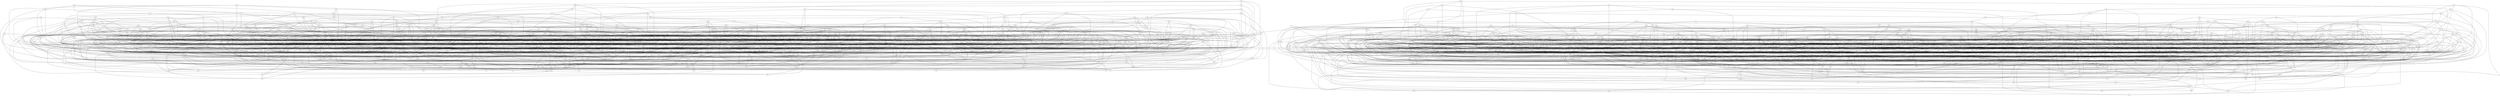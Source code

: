 graph modules {
	mhx -- tjz
	mhx -- jrg
	mhx -- njc
	mhx -- gtf
	mhx -- kjb
	tjz -- vrj
	tjz -- pnj
	tjz -- sjv
	tgh -- xzg
	tgh -- vdj
	tgh -- zrk
	tgh -- dmm
	tgh -- vbj
	vdj -- ggs
	vdj -- krg
	vdj -- lhv
	xzg -- mpx
	xzg -- ckf
	xzg -- vgz
	xzg -- jgp
	dmm -- npg
	dmm -- bnz
	dmm -- dpd
	dmm -- vth
	zrk -- sml
	zrk -- bzh
	zrk -- vns
	sjv -- qlc
	sjv -- gnj
	sjv -- gbf
	gbf -- ncn
	gbf -- nlc
	gbf -- gnf
	qlc -- gjz
	qlc -- jsc
	qlc -- lrh
	qlc -- kgn
	qlc -- zgj
	qlc -- zrg
	ltb -- hnh
	ltb -- ktb
	ltb -- jgr
	ltb -- flx
	hnh -- fxm
	hnh -- szc
	hnh -- xjv
	hnh -- jsg
	flx -- plj
	flx -- bcp
	flx -- hxd
	flx -- mfh
	ktb -- jqg
	ktb -- rqx
	ktb -- qmk
	ktb -- pzf
	ktb -- rjv
	ktb -- mvf
	ktb -- zfp
	gfh -- njc
	gfh -- fss
	gfh -- rcn
	gfh -- nkk
	nkk -- xsn
	nkk -- tdv
	nkk -- jtb
	nkk -- pqm
	njc -- xfv
	njc -- xhk
	njc -- rkh
	nbf -- gbv
	nbf -- nxz
	nbf -- llp
	nbf -- zcs
	nxz -- sml
	nxz -- zgq
	nxz -- qxf
	nxz -- dkv
	gbv -- vbt
	gbv -- gxm
	gbv -- vxb
	zcs -- cfq
	zcs -- zzx
	zcs -- zlb
	rjv -- tnz
	rjv -- jrf
	rjv -- kfg
	tnz -- pnq
	tnz -- mfh
	tnz -- kst
	sbg -- tgt
	sbg -- jtn
	sbg -- ntl
	sbg -- jmk
	sbg -- lrx
	sbg -- kmc
	jtn -- qgz
	jtn -- vpf
	jtn -- vfs
	lrx -- mrb
	lrx -- qcc
	lrx -- jsc
	dlc -- lcz
	dlc -- cqn
	dlc -- cxp
	dlc -- bds
	bds -- lpc
	bds -- dvx
	bds -- jhz
	tng -- hzn
	tng -- snr
	tng -- bqt
	tng -- gxb
	hzn -- gcp
	hzn -- xlz
	hzn -- mbq
	tlk -- kkk
	tlk -- lgp
	tlk -- sjj
	tlk -- xnz
	tlk -- sll
	xnz -- gdv
	xnz -- fbf
	xnz -- jpn
	sll -- crs
	sll -- dvz
	sll -- vhr
	kkk -- kpn
	kkk -- clt
	kkk -- hjx
	sjj -- cxs
	sjj -- jcv
	sjj -- rxn
	lgp -- vfp
	lgp -- csx
	lgp -- hnp
	kml -- qth
	kml -- gjb
	kml -- drb
	kml -- qpk
	gjb -- zgq
	gjb -- hbd
	gjb -- rkr
	qpk -- pjs
	qpk -- rbs
	qpk -- bzl
	qpk -- kxg
	drb -- htx
	drb -- mph
	drb -- vns
	qth -- bsr
	qth -- lqz
	qth -- nrf
	qth -- tnl
	qth -- szh
	qth -- khs
	fsn -- cbv
	fsn -- mzj
	fsn -- lrj
	fsn -- qkz
	qkz -- nhh
	qkz -- drd
	qkz -- rgf
	qkz -- sct
	qkz -- ssm
	mzj -- phm
	mzj -- cbr
	mzj -- qpz
	cbv -- thr
	cbv -- zmt
	cbv -- ffl
	cbv -- zgv
	kgr -- rsp
	kgr -- rrl
	kgr -- gsh
	kgr -- gjq
	rsp -- jdl
	rsp -- crs
	rsp -- xql
	gjq -- plb
	gjq -- pdz
	gjq -- jrb
	gsh -- kqv
	gsh -- nfj
	gsh -- cxs
	gsh -- sfq
	rrl -- sqt
	rrl -- fvs
	rrl -- dvr
	rrl -- dsz
	zxs -- nqh
	zxs -- xpc
	zxs -- vct
	zxs -- gkf
	zxs -- jgd
	jgd -- kvv
	jgd -- qpv
	jgd -- qml
	jgd -- hnz
	gkf -- ckt
	gkf -- kqt
	gkf -- qzr
	xfd -- vfz
	xfd -- xxb
	xfd -- jkl
	xfd -- hsb
	vfz -- gzg
	vfz -- tqj
	vfz -- zcp
	hsb -- gzg
	hsb -- lts
	hsb -- xhm
	jkl -- znk
	jkl -- nhg
	jkl -- rpp
	jkl -- vpv
	xxb -- mxd
	xxb -- pqr
	xxb -- lgr
	vlh -- fmd
	vlh -- zds
	vlh -- srx
	vlh -- tpv
	zds -- qdc
	zds -- qhs
	zds -- btk
	ftp -- bgr
	ftp -- hdp
	ftp -- kss
	ftp -- tbl
	ftp -- vns
	hdp -- cjj
	hdp -- jrt
	hdp -- psh
	xvj -- ljf
	xvj -- zff
	xvj -- rjf
	xvj -- pfx
	pfx -- xjm
	pfx -- zpf
	pfx -- dvr
	rjf -- bhn
	rjf -- tvz
	rjf -- rtt
	rjf -- jmk
	rjf -- hvd
	ljf -- bqv
	ljf -- jcq
	ljf -- kdq
	ljf -- xgk
	zff -- ndz
	zff -- mbq
	zff -- csv
	zff -- xhr
	vgz -- ncz
	vgz -- dnx
	vgz -- spn
	ncz -- gvs
	ncz -- nvv
	ncz -- klc
	ncz -- klk
	ncz -- kmx
	dnx -- zmt
	dnx -- gdb
	dnx -- ltl
	xtc -- znx
	xtc -- clc
	xtc -- bch
	xtc -- czs
	xtc -- hgf
	clc -- lhq
	clc -- qjn
	clc -- jsg
	clc -- tdh
	hgf -- trf
	hgf -- nnp
	hgf -- mlf
	znx -- xqb
	znx -- drf
	znx -- jpn
	znx -- zph
	qsz -- lgl
	qsz -- npg
	qsz -- sfm
	qsz -- jhj
	jhj -- jbf
	jhj -- thc
	jhj -- hjc
	jhj -- thr
	jhj -- kmg
	npg -- htx
	npg -- jnx
	npg -- bfl
	npg -- zml
	snr -- lcf
	snr -- bhn
	snr -- pmv
	snr -- hrx
	snr -- zsg
	snr -- clt
	pmv -- jtb
	pmv -- qxp
	pmv -- shz
	lcf -- fqn
	lcf -- vdh
	lcf -- ckm
	lcf -- dbk
	vxr -- cdc
	vxr -- thh
	vxr -- mkk
	vxr -- jvg
	mkk -- bzc
	mkk -- ztp
	mkk -- lbh
	mkk -- lsp
	gxf -- jdz
	gxf -- dtx
	gxf -- pgc
	gxf -- lgt
	gxf -- bkc
	jdz -- hgk
	jdz -- mqp
	jdz -- kxb
	jdz -- vpk
	lgt -- jdl
	lgt -- vvq
	lgt -- sbb
	pgc -- brp
	pgc -- gvd
	pgc -- lhq
	dtx -- pzm
	dtx -- xkl
	dtx -- tzq
	bkc -- kdf
	bkc -- dzr
	bkc -- mzv
	pjs -- nkz
	pjs -- xrc
	pjs -- thn
	thn -- mnt
	thn -- drd
	thn -- tck
	xrc -- dpt
	xrc -- vcc
	xrc -- ftj
	xkz -- nqb
	xkz -- ltr
	xkz -- lzg
	xkz -- dgr
	dgr -- qcf
	dgr -- fvs
	dgr -- ddk
	nqb -- kqx
	nqb -- vhd
	nqb -- vrj
	nqb -- qdk
	ltr -- jqm
	ltr -- jtr
	ltr -- dls
	ltr -- fpt
	lzg -- hss
	lzg -- rrt
	lzg -- qtm
	kdq -- src
	kdq -- zvs
	kdq -- ptm
	src -- mvj
	src -- vrx
	src -- qcr
	ptm -- pzn
	ptm -- tvk
	ptm -- hjl
	zvs -- cph
	zvs -- kzr
	zvs -- clf
	ksg -- dft
	ksg -- vxb
	ksg -- nqv
	ksg -- tvr
	ksg -- zhc
	zhc -- hgr
	zhc -- dvx
	zhc -- lgr
	vxb -- nkz
	vxb -- xrz
	dft -- mkq
	dft -- thh
	dft -- fhd
	nqv -- dsn
	nqv -- txt
	nqv -- znk
	tvr -- psr
	tvr -- pvl
	tvr -- dpd
	tvr -- scp
	tvr -- bxf
	lkz -- vrs
	lkz -- lnr
	lkz -- vkk
	lkz -- ljp
	lnr -- mjc
	lnr -- lsf
	lnr -- cqf
	xjs -- qpj
	xjs -- jrz
	xjs -- rhj
	xjs -- pfb
	qpj -- bzl
	qpj -- mgx
	qpj -- sfr
	pfb -- xrs
	pfb -- vfg
	pfb -- mmg
	pfb -- zln
	dng -- xqn
	dng -- snq
	dng -- zfn
	dng -- jlz
	dng -- nhc
	jlz -- fnr
	jlz -- bcb
	jlz -- jmj
	jlz -- svd
	zfn -- zph
	zfn -- dvr
	zfn -- gbb
	jxm -- cqn
	jxm -- lxq
	jxm -- lfb
	jxm -- mmg
	jxm -- vjh
	lfb -- vgh
	lfb -- stt
	lfb -- sff
	lfb -- qfq
	lfb -- gts
	rbp -- bsr
	rbp -- vth
	rbp -- hkn
	rbp -- vjh
	vjh -- lxr
	vjh -- mxd
	vjh -- kfc
	hkn -- prf
	hkn -- tmf
	hkn -- srv
	hkn -- qcj
	hkn -- rvg
	vth -- gdb
	vth -- phv
	qtc -- djm
	qtc -- pkb
	qtc -- bsl
	qtc -- gvt
	qtc -- llq
	djm -- gzv
	djm -- trj
	djm -- mgb
	djm -- ndp
	djm -- jvj
	gvt -- tvf
	gvt -- jtc
	gvt -- thr
	bsl -- zvg
	bsl -- lhv
	bsl -- lzr
	bsl -- xbx
	hpq -- vdl
	hpq -- jms
	hpq -- ssb
	hpq -- bbt
	hpq -- xjb
	bbt -- vnh
	bbt -- dhx
	bbt -- gbl
	bbt -- jxv
	jms -- kfk
	jms -- pxl
	jms -- xvz
	jms -- mph
	vdl -- djh
	vdl -- jvj
	vdl -- gbl
	vdl -- thh
	vdl -- cxp
	xjb -- nzb
	xjb -- qrq
	xjb -- srz
	xjb -- jgp
	ggs -- rzc
	ggs -- bnd
	ggs -- rlc
	ggs -- lmx
	rzc -- jqt
	rzc -- qtg
	rzc -- mnr
	drf -- mvj
	drf -- zcl
	drf -- jjh
	zcl -- xdl
	zcl -- vnq
	zcl -- hbp
	dfb -- fpt
	dfb -- vbc
	dfb -- hqt
	dfb -- trc
	dfb -- nxr
	vbc -- jdr
	vbc -- hmm
	vbc -- plr
	nxr -- jpm
	nxr -- xgr
	nxr -- xjj
	fpt -- gsj
	fpt -- mxt
	fpt -- mcv
	fpt -- brd
	vbj -- rhj
	vbj -- mbj
	vbj -- dbl
	rhj -- mqj
	rhj -- zlt
	rhj -- fcr
	mbj -- tvf
	mbj -- xxd
	mbj -- mqj
	trk -- tvk
	trk -- rld
	trk -- mbm
	trk -- hjx
	tvk -- jtr
	tvk -- xjm
	tvk -- smc
	gbd -- qds
	gbd -- zml
	gbd -- gtp
	gbd -- psc
	gtp -- qcs
	gtp -- dds
	gtp -- dnf
	qds -- thh
	qds -- hjc
	qds -- xfj
	gff -- zsz
	gff -- gqs
	gff -- xkb
	gff -- czl
	czl -- vfg
	czl -- prs
	czl -- xvz
	czl -- kzt
	xkb -- ztk
	xkb -- cmg
	xkb -- xpz
	zsz -- hgr
	zsz -- zkn
	zsz -- ttj
	gqs -- qsl
	gqs -- rrq
	gqs -- ltk
	rbv -- kfs
	rbv -- khc
	rbv -- plf
	rbv -- dvq
	rbv -- rkv
	khc -- lcz
	khc -- pxq
	khc -- dpg
	kfs -- lxq
	kfs -- slx
	kfs -- blk
	kfs -- rvg
	dvq -- qhb
	dvq -- jph
	dvq -- sjf
	lrs -- zsf
	lrs -- ncn
	lrs -- msf
	lrs -- smv
	ncn -- npn
	ncn -- tbt
	zsf -- gnm
	zsf -- zcn
	zsf -- mdz
	svd -- ctz
	svd -- jmj
	svd -- czp
	czp -- brg
	czp -- lzm
	czp -- kth
	czp -- tct
	jmj -- pzn
	jmj -- cmr
	vhr -- xvl
	vhr -- dpb
	vhr -- sqt
	sqt -- jdp
	sqt -- mbl
	mtk -- kss
	mtk -- jcs
	mtk -- psh
	mtk -- tlv
	psh -- chp
	psh -- ckb
	psh -- cgx
	tlv -- lrr
	tlv -- xjq
	tlv -- gxv
	jcs -- nxv
	jcs -- vkf
	jcs -- tjp
	jcs -- fhj
	zln -- czb
	zln -- rdd
	zln -- hhd
	hhd -- jrz
	hhd -- bjh
	hhd -- ztp
	hhd -- vjr
	bsj -- hzl
	bsj -- gct
	bsj -- szq
	bsj -- qkg
	hzl -- ldq
	hzl -- kxv
	hzl -- ddx
	hzl -- ltf
	szq -- jcq
	szq -- xgs
	szq -- hjx
	qkg -- bfm
	qkg -- rpd
	qkg -- xsn
	gct -- fts
	gct -- jpm
	gct -- vdr
	gct -- tsf
	dpz -- qsj
	dpz -- tlh
	dpz -- pst
	dpz -- sgp
	sgp -- gdv
	sgp -- fqk
	sgp -- lzm
	sgp -- kcz
	qsj -- scq
	qsj -- fkb
	qsj -- mnd
	qsj -- dsm
	vvq -- vqr
	vvq -- dgk
	vvq -- ftr
	vvq -- vjn
	vvq -- nhc
	dgk -- gcp
	dgk -- qqt
	dgk -- shz
	clf -- gmq
	clf -- gfk
	clf -- nrn
	clf -- pkx
	cmv -- jbf
	cmv -- ztf
	cmv -- hsf
	cmv -- nlq
	nlq -- dml
	nlq -- sfr
	nlq -- ptf
	ztf -- clr
	ztf -- lmj
	ztf -- tmr
	ztf -- crf
	vfr -- gsg
	vfr -- nhh
	vfr -- tqj
	vfr -- qxf
	qxf -- lrr
	qxf -- bkb
	tqj -- rmh
	tqj -- nnq
	tqj -- kmh
	tqj -- jzz
	nhh -- chm
	nhh -- gkz
	gsg -- srr
	gsg -- dqk
	gsg -- kzp
	gsg -- vsk
	zpl -- xbf
	zpl -- knx
	zpl -- fsq
	zpl -- qtm
	fsq -- lgq
	fsq -- frx
	fsq -- kgt
	fsq -- kch
	fsq -- xnv
	fsq -- ddf
	fsq -- bxt
	ldn -- tpq
	ldn -- lgd
	ldn -- tnr
	ldn -- xxd
	tnr -- vgh
	tnr -- gfs
	tnr -- vfv
	tnr -- dns
	lgd -- ffl
	lgd -- ljs
	lgd -- vvc
	xxd -- lmk
	xxd -- pxg
	ltk -- lmg
	ltk -- ggv
	ltk -- jph
	qzn -- nmq
	qzn -- zcb
	qzn -- pdg
	qzn -- lrj
	pdg -- zgs
	pdg -- rgg
	pdg -- mth
	pdg -- zjm
	nmq -- hjz
	nmq -- bbf
	nmq -- xrz
	bqc -- cnd
	bqc -- hsj
	bqc -- lpp
	bqc -- jzj
	hsj -- mrx
	hsj -- lfv
	hsj -- thj
	jzj -- hfc
	jzj -- hqc
	jzj -- lmr
	jzj -- nqj
	zfg -- mzg
	zfg -- qvn
	zfg -- mvd
	zfg -- gxv
	mvd -- mln
	mvd -- tkr
	mvd -- pvl
	mvd -- ztj
	qvn -- lxc
	qvn -- bfl
	qvn -- ghm
	qvn -- skv
	qvn -- fbd
	fhd -- qcq
	fhd -- gzg
	fhd -- mtf
	fhd -- vjm
	vjm -- vnh
	vjm -- gts
	vjm -- cbb
	qcq -- bzh
	qcq -- kqt
	qcq -- zlb
	mtf -- bqr
	mtf -- fgj
	mtf -- rkr
	gzg -- vlq
	gzg -- kdk
	mcl -- pnd
	mcl -- hlp
	mcl -- lbb
	mcl -- pqz
	mcl -- mvx
	mcl -- csv
	pqz -- bnt
	pqz -- fql
	pqz -- nfn
	pqz -- ccq
	csv -- dls
	csv -- nxd
	pnd -- dls
	pnd -- psk
	pnd -- qkc
	lbb -- tgt
	lbb -- zpf
	lbb -- xxs
	tzz -- htj
	tzz -- sfb
	tzz -- dgf
	tzz -- mpr
	sfb -- rdj
	sfb -- nsr
	sfb -- vpk
	dgf -- rvj
	dgf -- pbj
	dgf -- smv
	dgf -- pxn
	gzr -- cdc
	gzr -- ssb
	gzr -- lxq
	gzr -- qnz
	qnz -- cjd
	qnz -- ftf
	qnz -- kcd
	qnz -- ghg
	qnz -- htz
	cdc -- dcq
	cdc -- qcs
	cdc -- lhg
	bdh -- jpm
	bdh -- rch
	bdh -- krz
	bdh -- zdg
	krz -- jbd
	krz -- txg
	krz -- rgx
	jpm -- tzr
	jpm -- lqp
	jpm -- xzb
	gxv -- tvf
	gxv -- rlm
	gxv -- xmc
	gxv -- tbl
	gxv -- fbp
	gxv -- qzr
	gxv -- lfj
	xjq -- smn
	xjq -- nhm
	xjq -- ffl
	lrr -- qsl
	lrr -- vcg
	lrr -- lfq
	lrr -- qkn
	gdv -- hsr
	gdv -- lgq
	gdv -- sfz
	gdv -- qgp
	lgq -- gtl
	lgq -- sst
	lgq -- hdj
	qgp -- rnp
	qgp -- pbr
	qgp -- hvd
	qgp -- qcx
	hsr -- zpf
	hsr -- fxf
	hsr -- ghg
	llp -- mnz
	llp -- psc
	llp -- kkz
	psc -- nrk
	psc -- qnq
	psc -- rrq
	kkz -- hgd
	kkz -- pxq
	kkz -- fnv
	kkz -- vkf
	mnz -- pgz
	mnz -- ktl
	mnz -- pqr
	dcq -- gvz
	dcq -- jkb
	dcq -- mfs
	dcq -- jnm
	jkb -- chp
	jkb -- pdt
	jkb -- sfn
	mfs -- qrq
	mfs -- xbx
	mfs -- cmg
	gvz -- mtg
	gvz -- jgp
	gvz -- btk
	nnq -- mtg
	nnq -- ggv
	nnq -- gpd
	gpd -- tvt
	gpd -- bfk
	gpd -- hzb
	ggv -- vjt
	ggv -- rmh
	mtg -- thc
	mtg -- mpn
	mtg -- mrl
	rgg -- hbm
	rgg -- mft
	rgg -- qkn
	hbm -- vgf
	hbm -- stk
	hbm -- rvg
	mft -- qcj
	mft -- jmr
	mft -- cbr
	jzk -- tvf
	jzk -- zmt
	jzk -- nlp
	jzk -- jrx
	tvf -- hqc
	tvf -- nxv
	jrx -- pxc
	jrx -- rpj
	jrx -- sjn
	jrx -- tpv
	nlp -- gbl
	nlp -- ssb
	nlp -- dzh
	vjp -- bsn
	vjp -- jmr
	vjp -- fcr
	vjp -- sfm
	jmr -- pdc
	jmr -- nxv
	jmr -- mrj
	fcr -- sqb
	fcr -- mpx
	fcr -- tjp
	fcr -- slq
	bsn -- zmx
	bsn -- lsf
	bsn -- zgv
	zrq -- kmg
	zrq -- qfb
	zrq -- mfl
	zrq -- jvz
	qfb -- vjt
	qfb -- mpx
	qfb -- jxv
	qfb -- hbk
	mfl -- txt
	mfl -- fsr
	mfl -- bnd
	jvz -- blp
	jvz -- hcl
	jvz -- phv
	kmg -- htx
	kmg -- thj
	kmg -- qbs
	kmg -- stk
	xzv -- kvs
	xzv -- tlq
	xzv -- jtq
	xzv -- njz
	xzv -- kcb
	tlq -- zps
	tlq -- jgq
	tlq -- czs
	njz -- jgr
	njz -- zth
	njz -- gmc
	njz -- xdl
	jtq -- lns
	jtq -- bpj
	jtq -- jmd
	kcb -- bhh
	kcb -- mpf
	kcb -- tmv
	kcb -- jmd
	qvb -- trc
	qvb -- kbc
	qvb -- pzn
	qvb -- tqk
	pzn -- ndz
	pzn -- szt
	pzn -- hff
	kbc -- qjn
	kbc -- gmb
	kbc -- mjh
	ksx -- hkp
	ksx -- rhm
	ksx -- jrb
	ksx -- sbd
	ksx -- hff
	hkp -- cpl
	hkp -- lzp
	hkp -- jrb
	rhm -- jmm
	rhm -- sqc
	rhm -- xck
	rhm -- mlj
	sbd -- skn
	sbd -- zvj
	sbd -- qtv
	sbd -- kcx
	jrb -- dtv
	jrb -- mrh
	jrb -- txg
	jrb -- rgx
	hgr -- rjj
	hgr -- qqg
	hgr -- bln
	hjc -- hgd
	hjc -- ntv
	hjc -- cfl
	ntv -- phm
	ntv -- ndq
	ntv -- qkh
	vdm -- sqc
	vdm -- fvs
	vdm -- ftl
	vdm -- gcz
	gcz -- xfz
	gcz -- fng
	gcz -- mpr
	gcz -- rcn
	xjc -- djx
	xjc -- kxg
	xjc -- plx
	xjc -- qhb
	djx -- ttq
	djx -- htp
	djx -- lgv
	djx -- lcv
	plx -- rjj
	plx -- hzb
	plx -- flz
	kxg -- lts
	kxg -- stj
	kxg -- ttl
	qhb -- blp
	qhb -- scv
	qhb -- kmx
	hpt -- gjz
	hpt -- vtf
	hpt -- kst
	hpt -- dnc
	kst -- fql
	kst -- fqh
	kst -- cmr
	kst -- dtf
	dnc -- fqn
	dnc -- crb
	dnc -- tgz
	dnc -- kkb
	vtf -- ntl
	vtf -- mfh
	vtf -- tdh
	vtf -- zhf
	gjz -- nkg
	gjz -- srp
	mrx -- htp
	mrx -- bqk
	mrx -- zml
	mrx -- gmt
	dzg -- vfh
	dzg -- vtj
	dzg -- fgz
	dzg -- rms
	rms -- bln
	rms -- hbl
	rms -- cqf
	kmx -- ddg
	kmx -- jqh
	kmx -- ttq
	ddg -- nhs
	ddg -- lmg
	ddg -- srz
	ddg -- ppd
	rmc -- dck
	rmc -- pkb
	rmc -- bnd
	rmc -- ssx
	pkb -- qhs
	pkb -- gks
	ssx -- cmb
	ssx -- qtg
	ssx -- hvj
	ssx -- kzx
	bnd -- dlv
	dck -- qfq
	dck -- qnq
	dck -- mgb
	fbc -- bbm
	fbc -- pvp
	fbc -- gmq
	fbc -- fts
	fts -- dbk
	fts -- pzm
	jbd -- jzh
	jbd -- flr
	jbd -- mlf
	jbd -- hqm
	mgj -- xsj
	mgj -- ncc
	mgj -- dcf
	mgj -- qvz
	ncc -- ncg
	ncc -- hmm
	ncc -- jbh
	qvz -- xtg
	qvz -- jnj
	qvz -- nxf
	dcf -- nrb
	dcf -- xql
	dcf -- dmv
	dcf -- gkh
	dcf -- zrx
	dcf -- szt
	zph -- jmk
	zph -- crs
	rkk -- bjk
	rkk -- lxq
	rkk -- tts
	rkk -- fnv
	rkk -- xhm
	fnv -- ckb
	fnv -- cfn
	gdm -- zss
	gdm -- lkr
	gdm -- gfk
	gdm -- plb
	gdm -- vlf
	gdm -- jkh
	gdm -- tsf
	jkh -- mxt
	jkh -- ccs
	jkh -- rld
	jkh -- prg
	plb -- kkt
	plb -- mrp
	lkr -- nnp
	lkr -- sln
	lkr -- crb
	zss -- smc
	zss -- mdz
	zss -- jtr
	vmb -- hnt
	vmb -- xgr
	vmb -- vqc
	vmb -- kch
	vmb -- ncg
	vmb -- shz
	vqc -- kcz
	vqc -- qmk
	vqc -- bch
	bch -- xqn
	bch -- pds
	bch -- tjk
	tjk -- kvs
	tjk -- bhn
	tjk -- jtb
	tjk -- bkx
	tjk -- zvj
	pds -- flv
	pds -- ggd
	pds -- bhn
	xqn -- xjj
	xqn -- hjx
	xqn -- jmz
	bgr -- spn
	bgr -- dtm
	bgr -- xfk
	dtm -- mxn
	dtm -- nbl
	dtm -- pxc
	xfk -- pdq
	xfk -- mgr
	xfk -- ndp
	xfk -- fhr
	spn -- rpj
	spn -- gtt
	spn -- smz
	plj -- jzh
	plj -- xml
	plj -- fng
	plj -- xbf
	xml -- hff
	xml -- kjb
	xml -- krb
	phm -- tbr
	phm -- xkp
	smn -- drd
	smn -- vfh
	smn -- tpv
	vfh -- hbd
	vfh -- qhs
	zkn -- vns
	zkn -- bps
	zkn -- ftj
	ftj -- zjm
	ftj -- prs
	gmt -- blk
	gmt -- hcl
	gmt -- gjv
	hcl -- kzv
	hcl -- thj
	gjv -- dpd
	gjv -- jgp
	gjv -- gxc
	blk -- stt
	blk -- qpv
	xvr -- jxp
	xvr -- xxs
	xvr -- smd
	xvr -- cvp
	cvp -- lds
	cvp -- bjq
	cvp -- dcc
	cvp -- bpj
	smf -- tcb
	smf -- hpx
	smf -- gbl
	smf -- zzh
	smf -- vxx
	hpx -- gfs
	hpx -- qfq
	hpx -- jmc
	hpx -- krp
	zzh -- drv
	zzh -- dxh
	zzh -- llq
	zzh -- cjh
	tcb -- nhg
	tcb -- pqr
	tcb -- ngx
	tcb -- dpt
	vxx -- lfv
	vxx -- gxc
	vxx -- crr
	vxx -- ztj
	vxx -- qqg
	vxx -- slq
	knx -- dmj
	knx -- mlr
	knx -- pcp
	knx -- rxq
	rxq -- kbs
	rxq -- xhr
	rxq -- hnk
	dmj -- pzz
	dmj -- sst
	dmj -- qdk
	mlr -- fqh
	mlr -- mvt
	mlr -- dht
	pcp -- bfm
	pcp -- rtg
	pcp -- hbp
	kht -- vqr
	kht -- bpk
	kht -- rgx
	kht -- css
	css -- ctp
	css -- rjb
	css -- hmm
	css -- fbf
	dxh -- lcn
	dxh -- gpl
	dxh -- nfg
	dxh -- rmv
	rmv -- hfc
	rmv -- kzg
	rmv -- bpt
	rmv -- jrd
	jrz -- qkh
	jrz -- bzc
	jrz -- ktj
	jrz -- qkn
	qkh -- ztk
	qkh -- tkr
	qkh -- lpp
	bzc -- dbt
	bzc -- qzr
	qkn -- fct
	plr -- xfv
	plr -- qgz
	plr -- szt
	spm -- kkt
	spm -- xtm
	spm -- lnp
	spm -- rlp
	rlp -- kvf
	rlp -- xgs
	rlp -- zgg
	kkt -- cgn
	kkt -- sbb
	xtm -- jdr
	xtm -- qtz
	xtm -- pst
	drv -- cgx
	drv -- mpn
	drv -- thr
	mpn -- cdl
	mpn -- gfs
	thr -- llt
	thr -- qjk
	thr -- zhs
	dsz -- bhx
	dsz -- brm
	dsz -- prg
	bhx -- vnq
	bhx -- hbp
	bhx -- gdq
	prg -- kvs
	prg -- jnj
	prg -- gdq
	prg -- xtn
	kdf -- xfm
	kdf -- vqr
	kdf -- jsl
	xfm -- snl
	xfm -- ppv
	xfm -- cgn
	xfm -- tpk
	jln -- klc
	jln -- fgz
	jln -- qgh
	jln -- djz
	qgh -- ssz
	qgh -- qdg
	qgh -- rjj
	qgh -- lhg
	klc -- fkv
	klc -- fsr
	cmb -- fsr
	cmb -- pvz
	cmb -- jxv
	jxv -- jfm
	kbs -- tdh
	kbs -- rcn
	kbs -- vrv
	vrv -- zmh
	vrv -- jrf
	vrv -- gnz
	bll -- glh
	bll -- vjf
	bll -- nfd
	bll -- rnt
	nfd -- qfj
	nfd -- jfm
	nfd -- xpz
	nfd -- plv
	zjm -- xnx
	zjm -- lmc
	mxd -- sfd
	mxd -- krg
	sfd -- tkm
	sfd -- zgq
	sfd -- csj
	sfd -- rgf
	sfd -- gfx
	krg -- lcn
	krg -- nxs
	bcb -- pcz
	bcb -- bhn
	bcb -- zfz
	bhn -- zmh
	bhn -- smc
	zfz -- zth
	zfz -- qcr
	zfz -- sjx
	grp -- xsf
	grp -- xxz
	grp -- czs
	grp -- zsg
	xxz -- fss
	xxz -- xxs
	xxz -- mgs
	xsf -- sbb
	xsf -- dxk
	xsf -- fhv
	xsf -- mlf
	dzr -- rts
	dzr -- hxv
	dzr -- nsr
	rts -- jrf
	rts -- kkb
	rts -- fhv
	hxv -- rqh
	hxv -- hks
	hxv -- rgx
	bcp -- cln
	bcp -- jqm
	bcp -- fsm
	jqm -- qqc
	jqm -- nfn
	hjl -- mxl
	hjl -- vrx
	hjl -- gbb
	vrx -- qqj
	vrx -- kch
	vrx -- zsg
	jdl -- jnj
	jdl -- nlc
	jdl -- glq
	nlc -- pkd
	nlc -- ndz
	cbb -- gfs
	cbb -- rpj
	cbb -- qnj
	cbb -- zlx
	cbb -- szz
	szz -- kbn
	szz -- shf
	szz -- rqn
	rpj -- kmq
	gmb -- hpm
	gmb -- vfm
	gmb -- xgr
	hpm -- gnm
	hpm -- skn
	hpm -- gnj
	rtt -- rxn
	rtt -- bqt
	rtt -- bjq
	rxn -- glq
	rxn -- knz
	bbf -- hbd
	bbf -- lfq
	bbf -- vsk
	bbf -- qxh
	lfq -- knd
	lfq -- fmn
	dxk -- pcz
	dxk -- ccs
	dxk -- xvp
	dxk -- cfx
	xvp -- tdk
	xvp -- dgn
	xvp -- xsj
	cfx -- jxp
	cfx -- mdx
	cfx -- szc
	cfx -- trc
	ccs -- hzm
	ccs -- scq
	mvj -- jls
	mvj -- bnt
	rkv -- lmg
	rkv -- mgr
	rkv -- thh
	mgr -- kzp
	mgr -- btk
	sbh -- ttk
	sbh -- qqc
	sbh -- bjt
	sbh -- hff
	sbh -- jgq
	ttk -- jjh
	ttk -- jqg
	ttk -- zrx
	bjt -- zmg
	bjt -- gcp
	bjt -- jgr
	qqc -- zrh
	qqc -- tdk
	qqc -- kkb
	jgq -- nnt
	jgq -- bnt
	txg -- mzs
	txg -- nxh
	mzs -- xdb
	mzs -- xcx
	mzs -- nqk
	stt -- zvg
	stt -- sxv
	zvg -- dxv
	zvg -- plf
	zvg -- kdk
	zvg -- gdb
	sxv -- srx
	sxv -- gvs
	sxv -- zzz
	sxv -- dmh
	jtr -- hxc
	jtr -- qsx
	jtr -- qhx
	jtr -- kjb
	jtr -- tfg
	smc -- pst
	czm -- gtl
	czm -- vqr
	czm -- bdd
	czm -- mzz
	mzz -- hlp
	mzz -- xjh
	mzz -- hns
	mzz -- pxb
	mzz -- zpj
	gtl -- zps
	gtl -- rjb
	gtl -- kth
	grn -- trf
	grn -- lhc
	grn -- ppv
	grn -- ddf
	trf -- gms
	trf -- slj
	trf -- rqh
	ddf -- gmc
	ddf -- zns
	ppv -- mpf
	ppv -- hgq
	ppv -- bkx
	lhc -- crs
	lhc -- cjv
	lhc -- fkb
	ntc -- ttj
	ntc -- bps
	ntc -- djz
	ntc -- lhv
	ntc -- bxf
	ntc -- qpz
	lhv -- cxp
	lhv -- ckf
	qpz -- lqz
	qpz -- zgq
	sff -- hjz
	sff -- hcj
	sff -- lsf
	lsf -- dpg
	lsf -- gpl
	pdt -- srv
	pdt -- drz
	pdt -- zhs
	zhs -- rlc
	zhs -- lrj
	srv -- hcc
	srv -- dns
	dlv -- kbn
	dlv -- bps
	dlv -- vgd
	kbn -- prn
	kbn -- fsr
	kbn -- kmh
	kbn -- tbr
	cqh -- scp
	cqh -- bmz
	cqh -- vtc
	cqh -- gmv
	bmz -- klk
	bmz -- cfn
	bmz -- zqd
	gmv -- qml
	gmv -- mrq
	gmv -- rbs
	scp -- kfl
	scp -- bff
	jzx -- fkr
	jzx -- pkd
	jzx -- gfd
	jzx -- lpg
	fkr -- ktd
	fkr -- zgj
	fkr -- qcx
	lpg -- lmq
	lpg -- mrp
	lpg -- vhd
	pkd -- tmk
	pkd -- mzv
	fhm -- vrl
	fhm -- fnh
	fhm -- bnz
	fhm -- fbd
	fhm -- kjm
	kjm -- dml
	kjm -- tcg
	kjm -- vcb
	qkc -- clt
	qkc -- vzf
	qkc -- nfb
	nfb -- tlr
	nfb -- vlf
	nfb -- jch
	pjq -- pzm
	pjq -- brg
	pjq -- xhl
	pjq -- ftl
	brg -- tzt
	brg -- zdl
	brg -- jrg
	xhl -- tgt
	xhl -- jxn
	xhl -- qtz
	srr -- kss
	srr -- fkv
	srr -- fcf
	fkv -- pxc
	fkv -- dnf
	fkv -- mph
	kss -- tck
	kss -- rkd
	kss -- kzt
	fcf -- bkt
	fcf -- lzr
	fcf -- jmc
	ddx -- pxd
	ddx -- ghg
	ddx -- gdq
	pxd -- gnm
	pxd -- vkg
	pxd -- lct
	ghg -- lrh
	ghg -- zps
	gdq -- lph
	gdq -- xsp
	gdq -- tpj
	jrf -- mvx
	jrf -- hks
	nfj -- qqt
	nfj -- zpj
	nfj -- ssc
	nfj -- qdk
	qdk -- bxl
	qdk -- frx
	qdk -- qqs
	ssc -- csx
	ssc -- qxp
	ssc -- hmp
	zpj -- mlf
	zpj -- fgk
	bpj -- sfq
	bpj -- mxt
	kvv -- skv
	kvv -- vcg
	kvv -- smz
	smz -- txs
	smz -- pbg
	vcg -- rft
	vcg -- nrk
	vcg -- nkx
	gks -- tnl
	gks -- qcm
	gks -- zqn
	zqn -- tkr
	zqn -- nxv
	zqn -- gbj
	zqn -- vkk
	xxf -- tls
	xxf -- lnc
	xxf -- gfk
	xxf -- ctz
	xxf -- gbb
	ctz -- rsk
	ctz -- nzz
	ctz -- nhc
	qzr -- zlb
	mrj -- npb
	mrj -- pzg
	mrj -- cbr
	cbr -- jvh
	cbr -- thp
	cbr -- dml
	pzg -- phv
	pzg -- dpc
	pzg -- fct
	npb -- hbl
	npb -- ncx
	npb -- vpv
	npb -- dpd
	czb -- mgx
	czb -- vjs
	czb -- mhr
	mhr -- thc
	mhr -- mrl
	mhr -- spc
	mhr -- ztj
	vjs -- dds
	vjs -- trj
	vjs -- bqk
	fgz -- ssm
	fgz -- rkd
	rkd -- srx
	rkd -- xmc
	srx -- xmc
	xmc -- ntp
	xzz -- hnt
	xzz -- ptt
	xzz -- gtf
	xzz -- qqs
	xzz -- htj
	ptt -- qmk
	ptt -- xsj
	ptt -- bfm
	mzv -- zxc
	mzv -- hmp
	mzv -- lzp
	mzv -- kfr
	vpq -- bvs
	vpq -- nhg
	vpq -- prn
	vpq -- szh
	bvs -- vbt
	bvs -- sxd
	bvs -- fhr
	prn -- shf
	prn -- qxh
	nhg -- kdk
	jsv -- chb
	jsv -- lzp
	jsv -- fsm
	jsv -- mrh
	chb -- bpk
	chb -- rkf
	chb -- xtn
	chb -- zvj
	chb -- pkx
	lzp -- krv
	lzp -- qnd
	lzp -- jxt
	fsm -- zxc
	fsm -- krb
	fsm -- ntl
	jsc -- pnq
	jsc -- szp
	hdj -- dpk
	hdj -- zps
	hdj -- sjx
	sjx -- tzl
	sjx -- vbk
	fhj -- dbt
	fhj -- drd
	fhj -- rrq
	dbt -- grc
	dbt -- kfk
	dbt -- nfx
	drd -- rgf
	drd -- rkr
	rrq -- sfr
	qzf -- zzx
	qzf -- zxq
	qzf -- mjc
	qzf -- tkn
	qzf -- vkn
	tkn -- lcn
	tkn -- mjc
	tkn -- rvg
	mjc -- jtc
	zxq -- jfm
	zxq -- dbl
	zxq -- qbh
	zxq -- zlt
	kvs -- lds
	lds -- mfg
	lds -- hqm
	mdx -- pbr
	mdx -- vjn
	mdx -- nxh
	mdx -- tfg
	tfg -- qcf
	tfg -- hns
	pbr -- cgl
	pbr -- zsh
	jvh -- mxn
	jvh -- zml
	jvh -- lmk
	lmk -- nbl
	lmk -- jck
	rkf -- kcc
	rkf -- rpd
	rkf -- ftg
	kcc -- smd
	kcc -- ftr
	kcc -- zgg
	kcc -- jtk
	csx -- snl
	csx -- phl
	snl -- jcv
	snl -- szp
	snl -- mdz
	snl -- xnv
	pvd -- sgn
	pvd -- lts
	pvd -- lhg
	pvd -- mnt
	lts -- xhb
	lts -- nkr
	sgn -- ntp
	sgn -- csj
	sgn -- vkk
	srz -- vrs
	srz -- spc
	spc -- nbl
	spc -- lsp
	vrs -- bkt
	vrs -- zlt
	vrs -- zcp
	vrs -- ggq
	vrs -- dpt
	mrb -- cln
	mrb -- rsk
	mrb -- qsx
	hnz -- vfg
	hnz -- mlk
	hnz -- zcp
	gfd -- brm
	gfd -- tsf
	gfd -- mlj
	qgk -- cln
	qgk -- tlh
	qgk -- fxf
	qgk -- gbb
	cln -- shp
	cln -- pxn
	gbb -- jls
	gbb -- nsr
	tlh -- srn
	tlh -- bpk
	fxf -- dxd
	fxf -- xck
	fxf -- dpb
	slx -- nhm
	slx -- vgf
	slx -- zgv
	slx -- fbp
	fbp -- lmj
	fbp -- hqk
	fbp -- nvk
	nhm -- gvs
	nhm -- tjr
	nhm -- qdc
	nhm -- mtl
	vgf -- txs
	vgf -- skv
	lmq -- smd
	lmq -- mvx
	lmq -- cgl
	pbg -- lcj
	pbg -- zlt
	pbg -- vkf
	pbg -- vgt
	vgt -- jfm
	vgt -- cxd
	vgt -- hvh
	vgt -- pdv
	qmk -- xjh
	qmk -- kgn
	jnm -- hqc
	jnm -- vhn
	jnm -- mrq
	jnm -- nnz
	mrq -- xpc
	mrq -- drz
	vhn -- pdv
	vhn -- xkp
	vhn -- qml
	nnz -- zzx
	nnz -- vsk
	nnz -- ppz
	cjv -- flr
	cjv -- vrj
	cjv -- bqv
	fkb -- xxp
	fkb -- jbh
	fkb -- ztx
	crs -- tzl
	crs -- lph
	crs -- xvl
	crs -- dsm
	fbf -- bzj
	fbf -- jxn
	fbf -- bmc
	bzj -- nxg
	bzj -- ldv
	bzj -- zdl
	bmc -- psv
	bmc -- lfg
	bmc -- hmp
	btk -- chm
	gfz -- njn
	gfz -- scv
	gfz -- rdd
	gfz -- zgs
	njn -- grc
	njn -- dml
	njn -- rhc
	zgs -- xnx
	zgs -- jrd
	zgs -- jlf
	scv -- qrq
	scv -- ckt
	scv -- skv
	hbp -- mmm
	hbp -- hrx
	hbp -- zhf
	hbp -- qtm
	hrx -- sst
	hrx -- hvr
	hrx -- pxb
	hrx -- pxn
	mmm -- kcz
	mmm -- pnj
	mmm -- mxl
	zhf -- dgn
	zhf -- xgr
	cxd -- dbf
	cxd -- tvd
	cxd -- ktl
	dbf -- sjn
	dbf -- pvz
	dbf -- ncx
	ktl -- pnh
	ktl -- qcj
	tvd -- pgb
	tvd -- fjh
	tvd -- qbh
	tvd -- vfl
	kqt -- lxc
	kqt -- ggg
	jqk -- qcc
	jqk -- cpl
	jqk -- zbz
	jqk -- kqs
	jqk -- xdb
	jqk -- hdz
	hdz -- dvv
	hdz -- xxc
	hdz -- chk
	zbz -- htz
	zbz -- tqf
	zbz -- tfs
	qcc -- xpk
	qcc -- tzl
	lcv -- kfc
	lcv -- fjh
	lcv -- vtc
	fjh -- qjt
	fjh -- hsf
	rvb -- spt
	rvb -- bqv
	rvb -- vlf
	rvb -- xsn
	rvb -- nqk
	rvb -- jmz
	rvb -- djt
	bqv -- jpn
	djt -- bbm
	djt -- krv
	djt -- xjj
	nqk -- lhd
	nqk -- kxv
	nth -- txn
	nth -- rhc
	nth -- ntp
	nth -- ppd
	txn -- mkq
	txn -- lxr
	txn -- rpp
	txn -- qcj
	ppd -- qpv
	ppd -- dbl
	ppd -- bgf
	ppd -- dsn
	rhc -- llt
	rhc -- mgx
	shp -- tdh
	shp -- fqk
	shp -- psk
	pxn -- nxd
	ncx -- pdc
	ncx -- stj
	ncx -- rqn
	ncx -- jph
	jph -- jrt
	stj -- lmr
	stj -- clr
	pdc -- zpg
	pdc -- zhj
	prm -- gfk
	prm -- xgj
	prm -- nxf
	prm -- xvl
	prm -- xgs
	xgj -- zzg
	xgj -- sln
	xgj -- xrq
	nxf -- kqs
	nxf -- tzl
	xvl -- bml
	xgs -- lmj
	krv -- mnd
	krv -- rpd
	gfx -- rpp
	gfx -- gnl
	gfx -- hqk
	rgf -- mln
	mlj -- xfv
	mlj -- xsp
	xsp -- vjn
	xsp -- rxz
	xfv -- vht
	brm -- ncr
	brm -- zfp
	ncr -- lvd
	ncr -- nrb
	ncr -- kxb
	zfp -- gxb
	zfp -- cgl
	bmq -- bjq
	bmq -- mfh
	bmq -- xhr
	bmq -- kdb
	mfh -- zgj
	zth -- pxb
	zth -- ftf
	qcr -- xhr
	qcr -- qcx
	mpx -- xpc
	mpx -- thp
	mpx -- brx
	tjp -- ljs
	tjp -- djh
	tjp -- ssz
	tjp -- kzx
	qrq -- rdd
	llt -- nfx
	llt -- ghv
	nfx -- csk
	nfx -- gkz
	ghv -- bzl
	ghv -- gzv
	ghv -- csj
	dbk -- jcv
	dbk -- lnc
	dbk -- zlv
	dbk -- xqb
	dbk -- qtv
	qtv -- hzd
	qtv -- hnp
	mbl -- kjf
	mbl -- vpf
	mbl -- xdl
	mbl -- scr
	scr -- xph
	scr -- skn
	scr -- lzm
	kjf -- sfq
	kjf -- tlr
	kjf -- mrm
	xdl -- nfn
	xdl -- rjb
	tqk -- zgj
	tqk -- pkx
	tqk -- lfg
	pkx -- ddp
	lfg -- bml
	lfg -- zxc
	lfg -- gvd
	lfg -- tpj
	zgj -- cgn
	qnq -- bgf
	qnq -- jvj
	bgf -- qbs
	bgf -- qbh
	jvj -- dpt
	zns -- ndz
	zns -- bxl
	zns -- nfn
	gmc -- nnt
	gmc -- lqp
	kkb -- bml
	clt -- nnp
	nnp -- rdj
	nnp -- bqt
	mxb -- cmn
	mxb -- grx
	mxb -- kvf
	mxb -- rrt
	mxb -- nrn
	kvf -- xxc
	kvf -- ggd
	hqm -- jxp
	hqm -- jzn
	hqm -- ggd
	lcj -- ttj
	lcj -- pdv
	lcj -- ssm
	lcj -- gnl
	thp -- kfc
	thp -- nkz
	kfc -- cfl
	jhz -- znt
	jhz -- sfn
	jhz -- vqj
	vqj -- lgl
	vqj -- vvp
	vqj -- xfj
	crr -- rft
	crr -- vsk
	crr -- vxl
	vxl -- dkv
	vxl -- rqn
	vxl -- hvh
	vfs -- qjn
	vfs -- xxc
	vfs -- tqf
	tqf -- pnq
	tqf -- kth
	xrs -- ndp
	xrs -- xhm
	xrs -- khs
	ndp -- txt
	khs -- qbh
	khs -- cjj
	lbk -- dns
	lbk -- cfn
	lbk -- xbx
	lbk -- sfn
	dns -- zzx
	dns -- nvd
	cfn -- dvx
	cfn -- nxs
	sfn -- vtj
	sfn -- vkn
	sfn -- qtk
	xbx -- vnh
	jck -- plf
	jck -- ngx
	jck -- ljp
	nbl -- lfv
	nbl -- trj
	rmh -- txt
	rmh -- ckf
	txt -- tkr
	txt -- rlm
	txt -- mnl
	txt -- zmt
	ckf -- cfq
	ckf -- rtp
	jzz -- krp
	jzz -- gts
	jzz -- jlf
	jzz -- qtk
	kmh -- vpv
	kmh -- tbl
	rkr -- vgd
	xnv -- mcv
	xnv -- lcb
	szp -- jmm
	szp -- mfg
	gqn -- lgr
	gqn -- gxm
	gqn -- xrz
	gqn -- vkk
	gqn -- bng
	bng -- nqj
	bng -- lxl
	bng -- sfr
	xrz -- lgl
	vkk -- lrj
	vkk -- mnl
	vkk -- tjr
	gxm -- nmr
	gxm -- bjh
	gxm -- ghm
	lgr -- jvg
	lgr -- ksv
	lgr -- hnq
	nxd -- gms
	nxd -- fql
	nxd -- rgz
	nxd -- fgk
	fgk -- vpf
	fgk -- ctx
	fgk -- slj
	rgz -- dht
	rgz -- kth
	rgz -- flq
	fql -- sqc
	jqg -- flq
	jqg -- xjh
	hzm -- xrm
	hzm -- tls
	hzm -- fnr
	ptl -- fmd
	ptl -- ckt
	ptl -- bkt
	ptl -- gnl
	fmd -- vfv
	fmd -- bjh
	fmd -- plv
	ckt -- ftq
	ckt -- nms
	qcf -- bdd
	qcf -- grx
	qcf -- pzf
	qcf -- kzr
	pzf -- kzj
	pzf -- zcn
	sxd -- ntp
	sxd -- znm
	sxd -- nms
	znm -- fmn
	znm -- zhj
	znm -- sjn
	lsp -- ftq
	lsp -- krp
	ftq -- fsg
	ftq -- jvg
	krp -- qtg
	hsf -- jnq
	hsf -- xhm
	jnq -- fmz
	jnq -- zpv
	jnq -- zzx
	hfc -- glh
	hfc -- cdl
	hfc -- rmx
	hfc -- qdc
	qdc -- jvg
	qdc -- vgd
	cdl -- zpg
	cdl -- sjn
	cdl -- cjh
	mcv -- ctx
	mcv -- fqk
	fqk -- fnr
	ctx -- vpk
	ctx -- nls
	vpf -- vrj
	blp -- fct
	blp -- ssz
	sfm -- zcx
	sfm -- qhl
	qhl -- pxg
	qhl -- vvc
	qhl -- qcs
	kpn -- flv
	kpn -- ckm
	kpn -- hgq
	hgq -- vzf
	hgq -- vkg
	hgq -- kmc
	ckm -- kgt
	ckm -- glz
	flv -- qhx
	flv -- fxt
	drz -- csk
	drz -- bnz
	drz -- zcb
	drz -- nxt
	nxt -- jtc
	nxt -- tmr
	nxt -- fhr
	bnz -- qhs
	lhd -- pts
	lhd -- kcx
	lhd -- zrh
	bnt -- qxz
	djh -- cqf
	djh -- vvp
	cqf -- ssz
	cqf -- ssb
	xpz -- lmr
	xpz -- dml
	xpz -- zcp
	vjn -- tgz
	vjn -- ntl
	tgz -- vhd
	tgz -- mrm
	tgz -- tct
	jch -- kgn
	jch -- xlz
	jch -- lcb
	shz -- hxd
	hxd -- vbg
	hxd -- hss
	dsn -- tch
	dsn -- dqk
	znk -- ptf
	znk -- vjr
	hvj -- gss
	hvj -- zcx
	hvj -- cml
	gss -- brx
	gss -- bff
	gss -- rlm
	vtj -- xfj
	vtj -- vfl
	vtj -- djz
	vtj -- tmf
	tmf -- brx
	tmf -- mph
	djz -- xvz
	xfj -- ghm
	vfl -- lsx
	vfl -- zmx
	jls -- qcx
	jls -- hnt
	nsr -- tlr
	nsr -- smd
	nsr -- ncg
	nsr -- bnh
	mqj -- nvd
	mqj -- lmx
	cpl -- tzb
	cpl -- jxt
	cpl -- ncg
	tzb -- bsd
	tzb -- tsf
	tzb -- fxt
	qpv -- nxs
	qpv -- lmc
	nxs -- ztj
	qjt -- zpv
	qjt -- hzb
	qjt -- mph
	lmr -- vrl
	fqh -- hqt
	fqh -- cjd
	ktj -- nhs
	ktj -- llq
	ktj -- hgd
	hgd -- bff
	hgd -- cdm
	hgd -- ndq
	nhs -- pdq
	nhs -- dkv
	llq -- vfv
	qqt -- scc
	qqt -- gms
	gms -- rqx
	scc -- tzt
	scc -- dvz
	scc -- hlp
	scc -- hts
	scc -- vnq
	dpt -- rng
	dpt -- mnr
	rng -- tvt
	rng -- mmg
	rng -- bdk
	lnc -- ftg
	lnc -- zsh
	lnc -- xrq
	zsh -- xzr
	zsh -- lqp
	jgr -- jdp
	jgr -- cmr
	jdp -- tnn
	jdp -- pxb
	ktz -- pgz
	ktz -- jbf
	ktz -- hqc
	ktz -- qfj
	hqc -- qfj
	pgz -- tcg
	pgz -- qbh
	pgz -- hgk
	pgz -- sjf
	kjl -- ljs
	kjl -- vkn
	kjl -- svz
	kjl -- pxl
	svz -- bcr
	svz -- ttq
	svz -- jlf
	svz -- zcb
	ljs -- bdk
	vkn -- mth
	ttj -- bzh
	zzr -- vfp
	zzr -- rqh
	zzr -- csf
	zzr -- ftr
	vfp -- xtg
	vfp -- qlp
	tbt -- crk
	tbt -- tkh
	tbt -- xjm
	xjm -- ndj
	lbh -- prf
	lbh -- qml
	lbh -- ngx
	prf -- gdl
	prf -- gkz
	ngx -- tcg
	ngx -- qxh
	ssm -- tkm
	tkm -- bqr
	tkm -- hbk
	tzt -- klt
	tzt -- fxt
	klt -- dmv
	klt -- xzr
	klt -- pvp
	fxt -- zdg
	fxt -- mtr
	gkz -- lxc
	gkz -- ldr
	vnh -- vvp
	bff -- sjn
	pvp -- gxb
	pvp -- qxp
	pvp -- hks
	gxb -- bxl
	gxb -- rcb
	gxb -- mgs
	hks -- bpk
	qxp -- xcx
	qxp -- vdh
	qfj -- kzp
	qfj -- zqd
	zqd -- xhb
	zqd -- dtq
	kzp -- jlf
	kzp -- gnl
	xtg -- xrm
	xtg -- qnd
	qlp -- tkh
	qlp -- shc
	qlp -- fxm
	rft -- ttl
	rft -- kfk
	ttl -- nmr
	ttl -- lcx
	ttl -- kzt
	kfk -- sjf
	jpn -- jcq
	tjx -- xkl
	tjx -- ctp
	tjx -- nxg
	tjx -- tzr
	ctp -- dvr
	ctp -- crb
	ctp -- dtf
	nnt -- gmq
	nnt -- vbk
	nnt -- kgn
	jxn -- xzb
	jxn -- mgs
	xzb -- ltf
	xzb -- psv
	vfg -- cdm
	cdm -- lpp
	cdm -- tmp
	cdm -- tvt
	vnq -- vkg
	qqj -- fxm
	qqj -- gnm
	qqj -- sqc
	qqs -- kzj
	qqs -- zcn
	qtg -- gxc
	qtg -- gbj
	gxc -- chp
	zdg -- gnm
	zdg -- zcn
	cjj -- htx
	cjj -- ppz
	cjj -- zhj
	cjj -- vbt
	xjj -- dpb
	dpb -- hts
	dpb -- flq
	vvc -- xvz
	vvc -- sml
	sml -- lxl
	rdj -- xlz
	rdj -- msf
	lnp -- lbf
	lnp -- xmx
	lnp -- glz
	glz -- cph
	glz -- hnk
	xmx -- kcd
	xmx -- cxs
	xmx -- sln
	lbf -- qmz
	lbf -- pqm
	lbf -- vfm
	ntp -- ztk
	zlx -- jlf
	zlx -- lrj
	zlx -- bcr
	bcr -- tmp
	bcr -- ljp
	jlf -- dqk
	jlf -- tjg
	rbs -- htp
	rbs -- vct
	rbs -- gdl
	vct -- hcj
	vct -- ndq
	gdl -- stk
	gdl -- ljp
	htp -- tjg
	tkr -- zcb
	mnl -- tjg
	mnl -- crq
	vhd -- tgt
	jxt -- zpf
	jxt -- tnn
	tnn -- mrh
	tnn -- rkh
	zpf -- dcc
	zpf -- kcx
	vgh -- lhx
	vgh -- ksv
	lhx -- pgb
	lhx -- nfg
	lhx -- dpg
	jsg -- ldq
	jsg -- cfh
	cfh -- nrb
	cfh -- dls
	cfh -- xhk
	cfh -- bjb
	qbn -- pbj
	qbn -- gnz
	qbn -- xbf
	qbn -- mmh
	gnz -- vlf
	gnz -- pbj
	gnz -- vrt
	pbj -- xlz
	pbj -- cph
	zrg -- rsk
	zrg -- gtf
	zrg -- mvt
	mvt -- lvd
	mvt -- hts
	mvt -- bzb
	gtf -- zdl
	gtf -- mvf
	tct -- kqv
	tct -- flq
	cgn -- sst
	cgn -- szc
	cgn -- htz
	szc -- hss
	htz -- hft
	stk -- crf
	rqn -- phv
	phv -- bnv
	phv -- xnx
	ktd -- flr
	ktd -- mnd
	ktd -- krb
	krb -- kfg
	krb -- pdz
	flr -- srp
	flr -- xtn
	flr -- smv
	kfg -- dht
	kfg -- nxh
	tmp -- vkf
	tmp -- bjh
	bjh -- trj
	rqx -- ftg
	rqx -- hqt
	gvs -- mnt
	dmh -- glh
	dmh -- nrk
	dmh -- bpt
	ztj -- zcx
	ztj -- zlb
	qtk -- nqh
	qtk -- lmc
	lfv -- crq
	fbd -- hmh
	fbd -- dtq
	jvr -- qmz
	jvr -- zrx
	jvr -- hmm
	jvr -- xgk
	xgk -- tzl
	xgk -- shj
	pst -- xgr
	nls -- ldq
	nls -- gnf
	nls -- qcx
	qcx -- gsj
	qcx -- tls
	crq -- tvt
	crq -- clr
	clr -- flz
	clr -- vlq
	clr -- qnj
	tvt -- ttq
	zmh -- fss
	zmh -- txl
	zdl -- kqx
	kqx -- hmm
	kqx -- hvd
	kqx -- vdr
	rjj -- mnt
	rjj -- nvk
	nvk -- lsx
	nvk -- bzl
	mnr -- dxv
	mnr -- csk
	dxv -- ggr
	dxv -- knd
	vcb -- kmq
	vcb -- pxg
	vcb -- sct
	vcb -- mtl
	pxg -- bqk
	sct -- bqr
	sct -- hbl
	sct -- cxp
	sct -- slq
	pgb -- chq
	pgb -- fgl
	fgl -- dzc
	fgl -- mrl
	fgl -- nvv
	chk -- vdr
	chk -- xcx
	chk -- jmd
	xcx -- xfz
	ccq -- vqp
	ccq -- jdr
	ccq -- lzm
	lmj -- rtp
	lmj -- jfc
	shf -- nvd
	shf -- xvz
	nvd -- bfk
	vgd -- pqr
	vgd -- tck
	vgd -- qjk
	vgd -- nng
	nng -- mxn
	nng -- qcj
	nng -- bjk
	tck -- xpc
	qjk -- fgj
	qjk -- tvq
	lhq -- fvs
	lhq -- mbq
	lhq -- mnd
	mbq -- srn
	fvs -- hnp
	fvs -- czs
	mnd -- sfz
	mnd -- xzr
	rcb -- ldv
	rcb -- szv
	rcb -- mtc
	mtc -- htj
	mtc -- ftl
	mtc -- tdv
	szv -- kcd
	szv -- dcc
	szv -- mfg
	szv -- vpk
	ldv -- mlf
	ldv -- bzt
	bzt -- thg
	bzt -- scq
	bzt -- mlz
	bzt -- dvv
	lqp -- jcv
	mth -- cqn
	mth -- tpq
	mth -- gph
	gph -- hmh
	gph -- skv
	gph -- dbl
	hjx -- bjb
	dnf -- tcg
	dnf -- fnh
	tmr -- vrl
	tmr -- xnx
	tmr -- zmx
	slj -- rgl
	slj -- vht
	rgl -- fxm
	rgl -- skn
	rgl -- jzn
	rgl -- mrp
	vht -- knz
	vht -- bpk
	tzl -- nkg
	sfr -- thc
	dml -- crf
	vlq -- jfc
	vlq -- cml
	rrt -- psk
	rrt -- bzb
	rrt -- ntl
	rrt -- vrt
	bzb -- xxs
	bzb -- tls
	psk -- pts
	psk -- hdl
	vrt -- ztx
	vrt -- cjd
	thj -- lfj
	lfj -- cnd
	lfj -- tcg
	bpk -- jdr
	bpk -- dsm
	dsm -- nkg
	mbm -- cqv
	mbm -- nxg
	mbm -- lzm
	cqv -- xgm
	cqv -- dmv
	cqv -- mdq
	lzm -- thg
	nxg -- bhh
	nxg -- xrm
	nxg -- tkh
	crf -- lcx
	lcx -- mvs
	lcx -- xhb
	szt -- xjh
	qdg -- ngg
	qdg -- vjf
	qdg -- szh
	ngg -- chp
	ngg -- gtt
	ngg -- prs
	szh -- qcs
	mgb -- rnt
	mgb -- zmx
	gzv -- lpc
	gzv -- hvh
	gzv -- jrt
	lxc -- lcn
	lxc -- kzx
	lcn -- qcm
	lmc -- flz
	lmc -- chq
	xrm -- jsl
	bdk -- mmg
	bdk -- kfl
	bdk -- nfg
	mrh -- tfs
	dtv -- ddp
	dtv -- mlz
	dtv -- pdz
	bqk -- lsx
	hts -- phl
	hts -- cxk
	gvd -- xfz
	gvd -- rsk
	rsk -- zgg
	rsk -- jjh
	xfz -- zzg
	pdz -- xbt
	pdz -- gnj
	tjg -- dtq
	bsr -- shv
	bsr -- gpl
	gpl -- fct
	shv -- zpv
	shv -- pdq
	shv -- gdb
	qgz -- dmv
	qgz -- xhk
	dmv -- nrn
	dmv -- gnj
	xhk -- ftr
	xhk -- psv
	jtk -- rnp
	jtk -- mmh
	jtk -- kfr
	mmh -- gkh
	mmh -- cxk
	mmh -- zrx
	kfr -- shc
	kfr -- pqm
	rnp -- dxd
	rnp -- hft
	rnp -- mtr
	hns -- xsj
	hns -- zrh
	hns -- nkg
	hns -- kch
	nkg -- nzz
	kdb -- vlf
	kdb -- mqp
	kdb -- kfd
	kdb -- kcx
	mqp -- csf
	mqp -- rcn
	kfd -- dxd
	kfd -- jbh
	kfd -- sbb
	fmz -- klk
	fmz -- ckb
	fmz -- mvs
	fmz -- mxn
	mxn -- mrl
	mxn -- jqt
	klk -- ggq
	ckb -- hmh
	ckb -- ggr
	mvs -- jbf
	mvs -- bnv
	mvs -- dhx
	mvs -- qnx
	vjr -- pdx
	vjr -- pvz
	zsg -- csf
	zsg -- fhv
	csf -- bdd
	zcp -- tpv
	ltl -- grc
	ltl -- hzb
	ltl -- fgj
	hzb -- dpc
	hzb -- bkt
	hzb -- fsg
	hzb -- ppz
	fgj -- lrj
	grc -- vtc
	grc -- nrf
	tsf -- hqt
	jmk -- xql
	jmk -- xsn
	lgl -- bzh
	mtr -- ddk
	mtr -- dvv
	ddk -- kgt
	ddk -- htj
	dvv -- spt
	ggr -- plv
	ggr -- lzr
	vbt -- zcx
	gts -- jqt
	scq -- pcz
	pcz -- xgm
	pcz -- pzz
	kqs -- tfs
	kqs -- rtv
	rtv -- jrg
	rtv -- ftg
	rtv -- mxt
	tfs -- gkh
	xph -- rxz
	xph -- kgt
	xph -- zcn
	knz -- dtf
	knz -- gnf
	gnf -- bjb
	dtf -- vbg
	tpk -- brp
	tpk -- qsx
	tpk -- xql
	brp -- fss
	brp -- lns
	brp -- xbt
	pvz -- pxq
	pxq -- bxf
	pxq -- rmx
	jmd -- ftf
	nkx -- qsl
	nkx -- ptf
	nkx -- rdd
	nkx -- bpt
	bpt -- jnx
	bpt -- vxp
	qsl -- jqh
	ptf -- vrl
	ptf -- nfg
	ptf -- tts
	rpp -- cjh
	rpp -- tch
	rpp -- hnq
	vpv -- ksv
	jcq -- zzg
	hnt -- jzn
	srn -- pnq
	srn -- dpk
	gnj -- tmv
	tmv -- hqt
	tmv -- glq
	mpf -- mgs
	mpf -- ztx
	ztx -- czk
	ztx -- jsl
	bhh -- sfq
	bhh -- xrq
	xhb -- fhr
	fhr -- nqj
	tnl -- zpv
	tnl -- jtc
	tnl -- vdc
	zpv -- psr
	zpv -- lhg
	lqz -- mnt
	lqz -- mln
	jmc -- tcg
	jmc -- rtp
	tcg -- kgm
	ftf -- hft
	hft -- hss
	htx -- hvh
	lmg -- txs
	txs -- brx
	txs -- bxf
	qnx -- bjk
	qnx -- cfq
	qnx -- jqh
	tkh -- tdv
	tkh -- zmg
	tdv -- dht
	zmg -- nzv
	zmg -- brd
	vbk -- lct
	vbk -- jbh
	jjh -- xjv
	jbh -- lph
	jbh -- gnm
	jbh -- mvf
	qbs -- mkq
	qbs -- ztp
	qbs -- kzt
	bml -- crk
	zgg -- brd
	brd -- xtn
	bqr -- bln
	kzj -- vqp
	kzj -- jzh
	vqp -- rvj
	vqp -- cxk
	vqp -- gcp
	pxc -- znt
	znt -- fmn
	znt -- mzg
	hnp -- gsj
	bbm -- hgk
	bbm -- mlz
	mlz -- mdz
	bjb -- vzf
	bjb -- gkh
	rch -- tmk
	rch -- cvs
	rch -- phl
	cvs -- xgm
	cvs -- sln
	cvs -- fhv
	phl -- lns
	tmk -- zzg
	tmk -- rxz
	jnx -- vjf
	jnx -- flz
	jnx -- bps
	bfk -- vjf
	bfk -- jfc
	mvf -- gcp
	rcn -- bsd
	kgt -- svt
	svt -- fqn
	svt -- hvr
	svt -- kng
	jxp -- rkh
	mxl -- kkj
	mxl -- rvj
	rvj -- glg
	kkj -- hgk
	kkj -- trc
	kkj -- xbf
	cml -- dds
	cml -- dtq
	dds -- bzh
	dds -- pnh
	dds -- pdx
	ztp -- chp
	xjv -- bdd
	xjv -- tzq
	gtt -- rmx
	gtt -- nvv
	bxl -- rqh
	cfl -- hmq
	cfl -- rhr
	cfl -- sjf
	rhr -- knd
	rhr -- mzg
	rhr -- glh
	hmq -- vjt
	hmq -- psr
	hmq -- tvq
	hmq -- dpg
	lxl -- kzg
	lxl -- zzz
	psr -- dzh
	psr -- tbr
	dzh -- xkp
	dzh -- bnv
	tbr -- jrd
	kmc -- sfz
	kmc -- kng
	kng -- bnh
	kng -- kqv
	ndj -- pzz
	ndj -- mvx
	ndj -- bkx
	bkx -- snq
	pzz -- skn
	pzz -- pqm
	fct -- zzz
	msf -- ggd
	msf -- pzm
	msf -- gxj
	xlz -- sfq
	xlz -- qnd
	brx -- rnt
	lxr -- knd
	lxr -- tts
	sln -- rld
	xgm -- hdl
	xgm -- nzv
	ffl -- dlz
	lrh -- tvz
	lrh -- ggd
	kfl -- bjk
	kfl -- ggq
	kfl -- pdx
	mrp -- grx
	spt -- grx
	spt -- qxz
	xck -- jmm
	xck -- frx
	crk -- npn
	crk -- nzv
	nzv -- qnd
	npn -- kzr
	npn -- fpm
	fqn -- lct
	fqn -- hzd
	fqn -- qhx
	qhx -- cxk
	hzd -- fhs
	hzd -- xxp
	hzd -- pnj
	cgx -- tbl
	cgx -- qnj
	qnj -- hmh
	tbl -- dlz
	tbl -- vdc
	tbl -- cjh
	xqb -- shc
	xqb -- hvr
	shc -- ddp
	kcz -- vkg
	prs -- xkp
	prs -- hqk
	prs -- vtc
	xkp -- hbk
	hqk -- mln
	bnv -- lzr
	bnv -- qqg
	bqt -- czk
	czk -- pnj
	czk -- zrh
	mrl -- fsr
	mrl -- kzv
	kzv -- sjf
	kzv -- vdc
	nvv -- zgv
	pxl -- kdk
	pxl -- tts
	kdk -- bln
	kdk -- hpz
	tts -- dzc
	mtl -- vcc
	mtl -- zlb
	kgm -- ggq
	kgm -- lpc
	kgm -- jfm
	lpc -- fsg
	lcz -- jfc
	lcz -- xhm
	jfc -- cnd
	ldq -- xpk
	nzb -- jrd
	nzb -- fnh
	nzb -- tpv
	fnh -- bjk
	fnh -- chp
	hbk -- nrk
	pdv -- dkv
	cmr -- hnk
	hnk -- mdz
	nzz -- qmz
	nzz -- cgl
	nrf -- nmr
	nrf -- gbj
	nmr -- vdc
	gbj -- vcc
	csj -- hcj
	hcj -- chp
	qfq -- hmh
	mgs -- nxh
	bsd -- tdk
	bsd -- cmn
	lcb -- dls
	lcb -- vdh
	dcc -- xbt
	xbt -- dvz
	qjn -- kxb
	kxb -- pxb
	jqt -- lsx
	lsx -- pdq
	ggg -- mgx
	ggg -- zcb
	ggg -- dbl
	dpk -- tzq
	dpk -- trc
	dpk -- bnh
	tzq -- xhr
	bnh -- cmn
	dls -- cmn
	cmg -- nms
	cmg -- sqb
	nms -- zpg
	nms -- tvq
	sqb -- vjf
	sqb -- dkv
	hvr -- kxv
	fnr -- pnj
	nrk -- hpz
	hnq -- pdq
	hnq -- qxh
	hmp -- jzn
	hmp -- ltf
	ljp -- hjz
	ljp -- kzt
	hjz -- kzg
	xkl -- fgd
	xkl -- bfm
	xkl -- kzr
	fgd -- hdl
	fgd -- xrq
	fgd -- tzr
	tvz -- jmm
	tvz -- lvd
	csk -- zpg
	csk -- tpq
	zpg -- pvl
	sfz -- kqv
	sfz -- rtg
	sfz -- xxc
	sfz -- tpj
	tpj -- ftl
	kzg -- kzx
	vbg -- rkh
	vbg -- mpr
	mpr -- xtn
	qcs -- bjk
	plf -- tvq
	xpc -- nkr
	psv -- tgt
	psv -- gxj
	xxs -- bxt
	dlz -- rmx
	dlz -- vcc
	tlr -- mjh
	mjh -- dxd
	mjh -- cxs
	rgx -- vdh
	xxp -- xdb
	xxp -- sqc
	fhs -- bjq
	fhs -- hss
	fhs -- fpm
	lph -- hvd
	lpp -- chm
	chm -- mzg
	tjr -- jrt
	tjr -- cfq
	cfq -- zcx
	mkq -- nkz
	nkz -- pvl
	dgn -- rjb
	dgn -- bxt
	bxt -- thg
	zlv -- mrm
	zlv -- shj
	zlv -- xbf
	mrm -- clj
	ddp -- tdk
	pnh -- tch
	pnh -- dhx
	zrx -- xdb
	dtq -- hmh
	hmh -- hbl
	qmz -- jnj
	jnj -- qxz
	zxc -- qxz
	jmm -- shj
	shj -- snq
	hcc -- bfl
	hcc -- rlm
	hcc -- chp
	hpz -- chq
	hpz -- pdq
	nhc -- jrg
	zvj -- xhr
	kmq -- chq
	kmq -- vvp
	chq -- mlk
	rxz -- nrn
	nrn -- hlp
	knd -- rtp
	mlk -- fsg
	mlk -- gbn
	gbn -- dhx
	gbn -- ndq
	gbn -- lmx
	gbn -- qqg
	fsg -- qcm
	gmq -- pts
	pts -- tdk
	vpk -- lct
	lgv -- bkb
	lgv -- rlc
	lgv -- nkr
	rlc -- cqn
	rlc -- dzc
	nkr -- vfv
	kjb -- vqr
	kjb -- kxv
	ztk -- dvx
	ztk -- jqh
	mzg -- ldr
	ldr -- vxp
	ldr -- sjf
	zzz -- qcj
	zzz -- ksv
	srp -- mfg
	srp -- qtm
	zcn -- glq
	cnd -- dpc
	dpc -- zcb
	ftl -- gxj
	gxj -- txl
	gxj -- pfg
	zhj -- qcm
	vxp -- fmn
	vxp -- xhm
	hxc -- mfg
	hxc -- vzf
	hxc -- rtg
	jrg -- dvz
	jrg -- jmz
	jmz -- qxz
	bfl -- ghm
	mdq -- hgk
	mdq -- clj
	mdq -- snq
	lmx -- vjt
	thg -- kgn
	pfg -- fxm
	pfg -- ftg
	pfg -- glg
	fng -- lns
	fng -- fxm
	slq -- rnt
	kxv -- qtz
	qtz -- vdr
	tzr -- kcd
	tzr -- cgl
	cjd -- glg
	glg -- fpm
	dvz -- txl
	txl -- gsj
	smd -- xbf
	xzr -- xpk
	zrh -- rld
	hdl -- vfm
	rtg -- xpk
	xpk -- lvd
	crb -- clj
	nrb -- snq
	jtb -- ltf
	vzf -- jzh
	vfv -- dqk
	mnt -- tpq
	sjf -- bkb
	plv -- hbd
	qsx -- smv
	kth -- vfm
	fpm -- cph
	rpd -- vfm
	pdx -- nqh
	nqh -- rlm
	nfg -- ppz
	ppz -- vcc
	jsl -- flq
	tch -- dzc
	frx -- clj
	bkb -- nqj
}
